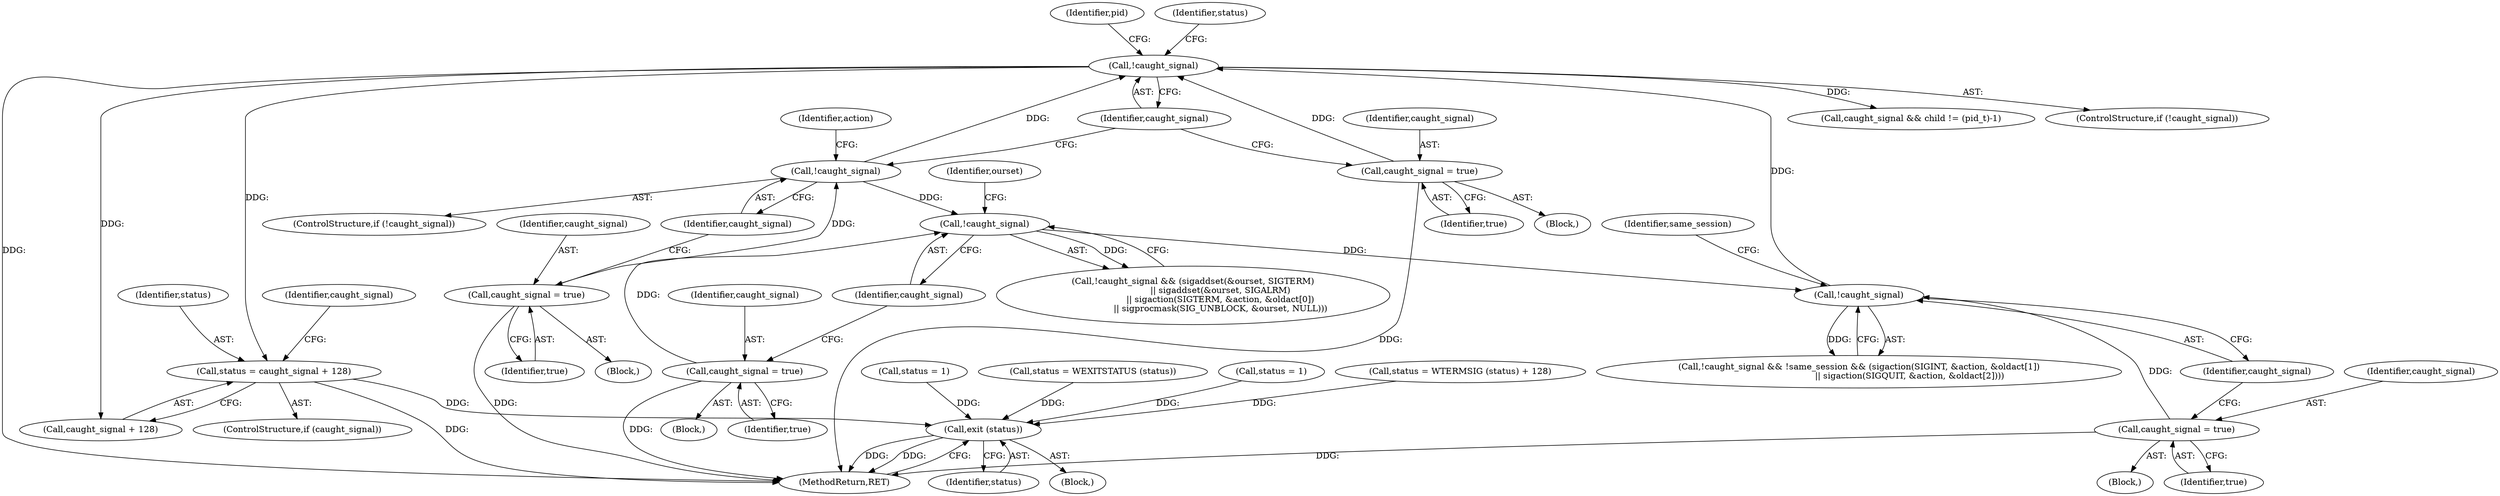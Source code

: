digraph "0_util-linux_dffab154d29a288aa171ff50263ecc8f2e14a891@API" {
"1000379" [label="(Call,status = caught_signal + 128)"];
"1000303" [label="(Call,!caught_signal)"];
"1000193" [label="(Call,!caught_signal)"];
"1000189" [label="(Call,caught_signal = true)"];
"1000273" [label="(Call,!caught_signal)"];
"1000238" [label="(Call,!caught_signal)"];
"1000233" [label="(Call,caught_signal = true)"];
"1000268" [label="(Call,caught_signal = true)"];
"1000299" [label="(Call,caught_signal = true)"];
"1000469" [label="(Call,exit (status))"];
"1000381" [label="(Call,caught_signal + 128)"];
"1000272" [label="(Call,!caught_signal && !same_session && (sigaction(SIGINT, &action, &oldact[1])\n                                     || sigaction(SIGQUIT, &action, &oldact[2])))"];
"1000237" [label="(Call,!caught_signal && (sigaddset(&ourset, SIGTERM)\n                    || sigaddset(&ourset, SIGALRM)\n                    || sigaction(SIGTERM, &action, &oldact[0])\n                    || sigprocmask(SIG_UNBLOCK, &ourset, NULL)))"];
"1000268" [label="(Call,caught_signal = true)"];
"1000235" [label="(Identifier,true)"];
"1000273" [label="(Call,!caught_signal)"];
"1000300" [label="(Identifier,caught_signal)"];
"1000359" [label="(Call,status = WTERMSIG (status) + 128)"];
"1000301" [label="(Identifier,true)"];
"1000270" [label="(Identifier,true)"];
"1000192" [label="(ControlStructure,if (!caught_signal))"];
"1000233" [label="(Call,caught_signal = true)"];
"1000239" [label="(Identifier,caught_signal)"];
"1000469" [label="(Call,exit (status))"];
"1000471" [label="(MethodReturn,RET)"];
"1000190" [label="(Identifier,caught_signal)"];
"1000385" [label="(Call,status = 1)"];
"1000310" [label="(Identifier,pid)"];
"1000377" [label="(ControlStructure,if (caught_signal))"];
"1000185" [label="(Block,)"];
"1000229" [label="(Block,)"];
"1000274" [label="(Identifier,caught_signal)"];
"1000394" [label="(Identifier,caught_signal)"];
"1000366" [label="(Call,status = WEXITSTATUS (status))"];
"1000470" [label="(Identifier,status)"];
"1000193" [label="(Call,!caught_signal)"];
"1000189" [label="(Call,caught_signal = true)"];
"1000238" [label="(Call,!caught_signal)"];
"1000199" [label="(Identifier,action)"];
"1000303" [label="(Call,!caught_signal)"];
"1000304" [label="(Identifier,caught_signal)"];
"1000393" [label="(Call,caught_signal && child != (pid_t)-1)"];
"1000234" [label="(Identifier,caught_signal)"];
"1000269" [label="(Identifier,caught_signal)"];
"1000191" [label="(Identifier,true)"];
"1000390" [label="(Identifier,status)"];
"1000295" [label="(Block,)"];
"1000264" [label="(Block,)"];
"1000380" [label="(Identifier,status)"];
"1000277" [label="(Identifier,same_session)"];
"1000389" [label="(Call,status = 1)"];
"1000243" [label="(Identifier,ourset)"];
"1000302" [label="(ControlStructure,if (!caught_signal))"];
"1000299" [label="(Call,caught_signal = true)"];
"1000194" [label="(Identifier,caught_signal)"];
"1000109" [label="(Block,)"];
"1000379" [label="(Call,status = caught_signal + 128)"];
"1000379" -> "1000377"  [label="AST: "];
"1000379" -> "1000381"  [label="CFG: "];
"1000380" -> "1000379"  [label="AST: "];
"1000381" -> "1000379"  [label="AST: "];
"1000394" -> "1000379"  [label="CFG: "];
"1000379" -> "1000471"  [label="DDG: "];
"1000303" -> "1000379"  [label="DDG: "];
"1000379" -> "1000469"  [label="DDG: "];
"1000303" -> "1000302"  [label="AST: "];
"1000303" -> "1000304"  [label="CFG: "];
"1000304" -> "1000303"  [label="AST: "];
"1000310" -> "1000303"  [label="CFG: "];
"1000390" -> "1000303"  [label="CFG: "];
"1000303" -> "1000471"  [label="DDG: "];
"1000193" -> "1000303"  [label="DDG: "];
"1000273" -> "1000303"  [label="DDG: "];
"1000299" -> "1000303"  [label="DDG: "];
"1000303" -> "1000381"  [label="DDG: "];
"1000303" -> "1000393"  [label="DDG: "];
"1000193" -> "1000192"  [label="AST: "];
"1000193" -> "1000194"  [label="CFG: "];
"1000194" -> "1000193"  [label="AST: "];
"1000199" -> "1000193"  [label="CFG: "];
"1000304" -> "1000193"  [label="CFG: "];
"1000189" -> "1000193"  [label="DDG: "];
"1000193" -> "1000238"  [label="DDG: "];
"1000189" -> "1000185"  [label="AST: "];
"1000189" -> "1000191"  [label="CFG: "];
"1000190" -> "1000189"  [label="AST: "];
"1000191" -> "1000189"  [label="AST: "];
"1000194" -> "1000189"  [label="CFG: "];
"1000189" -> "1000471"  [label="DDG: "];
"1000273" -> "1000272"  [label="AST: "];
"1000273" -> "1000274"  [label="CFG: "];
"1000274" -> "1000273"  [label="AST: "];
"1000277" -> "1000273"  [label="CFG: "];
"1000272" -> "1000273"  [label="CFG: "];
"1000273" -> "1000272"  [label="DDG: "];
"1000238" -> "1000273"  [label="DDG: "];
"1000268" -> "1000273"  [label="DDG: "];
"1000238" -> "1000237"  [label="AST: "];
"1000238" -> "1000239"  [label="CFG: "];
"1000239" -> "1000238"  [label="AST: "];
"1000243" -> "1000238"  [label="CFG: "];
"1000237" -> "1000238"  [label="CFG: "];
"1000238" -> "1000237"  [label="DDG: "];
"1000233" -> "1000238"  [label="DDG: "];
"1000233" -> "1000229"  [label="AST: "];
"1000233" -> "1000235"  [label="CFG: "];
"1000234" -> "1000233"  [label="AST: "];
"1000235" -> "1000233"  [label="AST: "];
"1000239" -> "1000233"  [label="CFG: "];
"1000233" -> "1000471"  [label="DDG: "];
"1000268" -> "1000264"  [label="AST: "];
"1000268" -> "1000270"  [label="CFG: "];
"1000269" -> "1000268"  [label="AST: "];
"1000270" -> "1000268"  [label="AST: "];
"1000274" -> "1000268"  [label="CFG: "];
"1000268" -> "1000471"  [label="DDG: "];
"1000299" -> "1000295"  [label="AST: "];
"1000299" -> "1000301"  [label="CFG: "];
"1000300" -> "1000299"  [label="AST: "];
"1000301" -> "1000299"  [label="AST: "];
"1000304" -> "1000299"  [label="CFG: "];
"1000299" -> "1000471"  [label="DDG: "];
"1000469" -> "1000109"  [label="AST: "];
"1000469" -> "1000470"  [label="CFG: "];
"1000470" -> "1000469"  [label="AST: "];
"1000471" -> "1000469"  [label="CFG: "];
"1000469" -> "1000471"  [label="DDG: "];
"1000469" -> "1000471"  [label="DDG: "];
"1000366" -> "1000469"  [label="DDG: "];
"1000359" -> "1000469"  [label="DDG: "];
"1000389" -> "1000469"  [label="DDG: "];
"1000385" -> "1000469"  [label="DDG: "];
}
